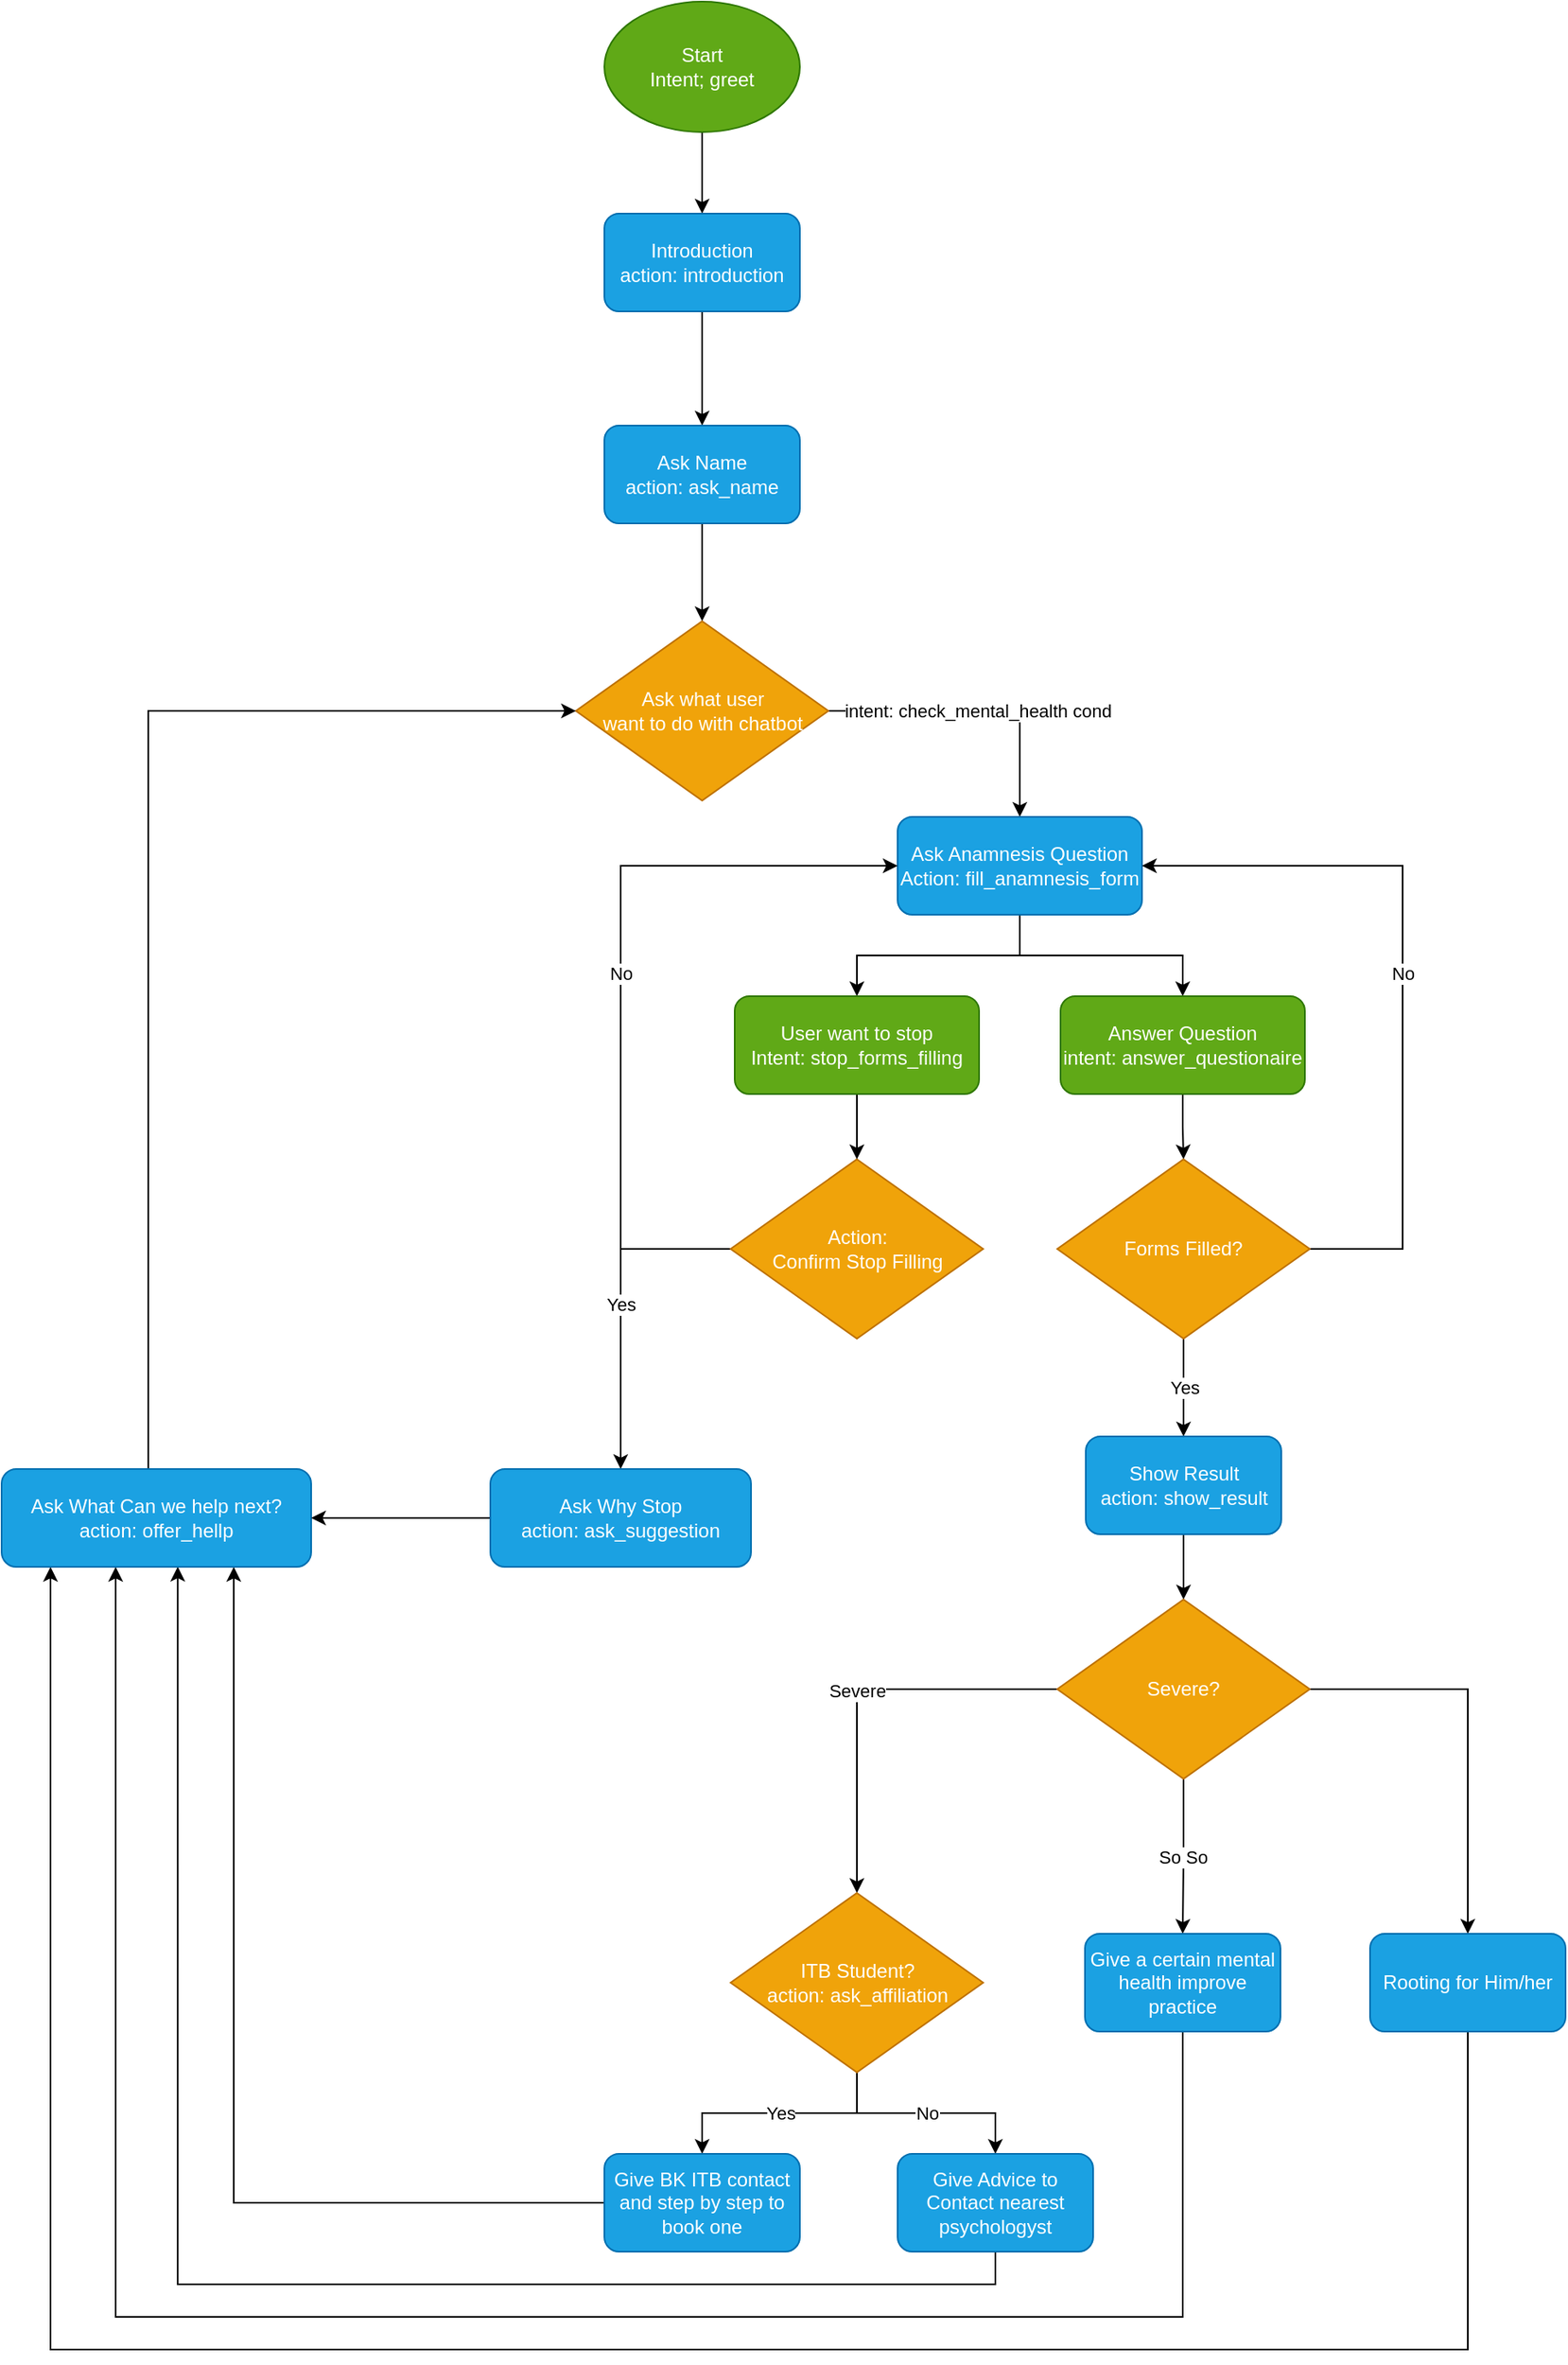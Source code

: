 <mxfile version="14.2.4" type="embed">
    <diagram id="IcBj577I0XZJINN3FHzE" name="Page-1">
        <mxGraphModel dx="1598" dy="1856" grid="1" gridSize="10" guides="1" tooltips="1" connect="1" arrows="1" fold="1" page="1" pageScale="1" pageWidth="850" pageHeight="1100" math="0" shadow="0">
            <root>
                <mxCell id="0"/>
                <mxCell id="1" parent="0"/>
                <mxCell id="19" style="edgeStyle=orthogonalEdgeStyle;rounded=0;orthogonalLoop=1;jettySize=auto;html=1;entryX=0.5;entryY=0;entryDx=0;entryDy=0;" parent="1" source="2" target="3" edge="1">
                    <mxGeometry relative="1" as="geometry"/>
                </mxCell>
                <mxCell id="2" value="Start&lt;br&gt;Intent; greet" style="ellipse;whiteSpace=wrap;html=1;fillColor=#60a917;strokeColor=#2D7600;fontColor=#ffffff;" parent="1" vertex="1">
                    <mxGeometry x="70" y="-100" width="120" height="80" as="geometry"/>
                </mxCell>
                <mxCell id="18" style="edgeStyle=orthogonalEdgeStyle;rounded=0;orthogonalLoop=1;jettySize=auto;html=1;entryX=0.5;entryY=0;entryDx=0;entryDy=0;exitX=0.5;exitY=1;exitDx=0;exitDy=0;" parent="1" source="50" target="5" edge="1">
                    <mxGeometry relative="1" as="geometry"/>
                </mxCell>
                <mxCell id="51" style="edgeStyle=orthogonalEdgeStyle;rounded=0;orthogonalLoop=1;jettySize=auto;html=1;entryX=0.5;entryY=0;entryDx=0;entryDy=0;" parent="1" source="3" target="50" edge="1">
                    <mxGeometry relative="1" as="geometry"/>
                </mxCell>
                <mxCell id="3" value="Introduction&lt;br&gt;action: introduction" style="rounded=1;whiteSpace=wrap;html=1;fillColor=#1ba1e2;strokeColor=#006EAF;fontColor=#ffffff;" parent="1" vertex="1">
                    <mxGeometry x="70" y="30" width="120" height="60" as="geometry"/>
                </mxCell>
                <mxCell id="6" value="intent: check_mental_health cond" style="edgeStyle=orthogonalEdgeStyle;rounded=0;orthogonalLoop=1;jettySize=auto;html=1;entryX=0.5;entryY=0;entryDx=0;entryDy=0;" parent="1" source="5" target="7" edge="1">
                    <mxGeometry relative="1" as="geometry">
                        <mxPoint x="320" y="410" as="targetPoint"/>
                    </mxGeometry>
                </mxCell>
                <mxCell id="5" value="Ask what user &lt;br&gt;want to do with chatbot" style="rhombus;whiteSpace=wrap;html=1;fillColor=#f0a30a;strokeColor=#BD7000;fontColor=#ffffff;" parent="1" vertex="1">
                    <mxGeometry x="52.5" y="280" width="155" height="110" as="geometry"/>
                </mxCell>
                <mxCell id="13" style="edgeStyle=orthogonalEdgeStyle;rounded=0;orthogonalLoop=1;jettySize=auto;html=1;" parent="1" source="7" target="8" edge="1">
                    <mxGeometry relative="1" as="geometry"/>
                </mxCell>
                <mxCell id="14" style="edgeStyle=orthogonalEdgeStyle;rounded=0;orthogonalLoop=1;jettySize=auto;html=1;entryX=0.5;entryY=0;entryDx=0;entryDy=0;" parent="1" source="7" target="12" edge="1">
                    <mxGeometry relative="1" as="geometry"/>
                </mxCell>
                <mxCell id="7" value="Ask Anamnesis Question&lt;br&gt;Action: fill_anamnesis_form" style="rounded=1;whiteSpace=wrap;html=1;fillColor=#1ba1e2;strokeColor=#006EAF;fontColor=#ffffff;" parent="1" vertex="1">
                    <mxGeometry x="250" y="400" width="150" height="60" as="geometry"/>
                </mxCell>
                <mxCell id="15" style="edgeStyle=orthogonalEdgeStyle;rounded=0;orthogonalLoop=1;jettySize=auto;html=1;" parent="1" source="8" target="9" edge="1">
                    <mxGeometry relative="1" as="geometry"/>
                </mxCell>
                <mxCell id="8" value="Answer Question&lt;br&gt;intent: answer_questionaire" style="rounded=1;whiteSpace=wrap;html=1;fillColor=#60a917;strokeColor=#2D7600;fontColor=#ffffff;" parent="1" vertex="1">
                    <mxGeometry x="350" y="510" width="150" height="60" as="geometry"/>
                </mxCell>
                <mxCell id="11" value="No" style="edgeStyle=orthogonalEdgeStyle;rounded=0;orthogonalLoop=1;jettySize=auto;html=1;entryX=1;entryY=0.5;entryDx=0;entryDy=0;exitX=1;exitY=0.5;exitDx=0;exitDy=0;" parent="1" source="9" target="7" edge="1">
                    <mxGeometry relative="1" as="geometry">
                        <mxPoint x="500" y="500" as="targetPoint"/>
                        <Array as="points">
                            <mxPoint x="560" y="665"/>
                            <mxPoint x="560" y="430"/>
                        </Array>
                    </mxGeometry>
                </mxCell>
                <mxCell id="21" value="Yes" style="edgeStyle=orthogonalEdgeStyle;rounded=0;orthogonalLoop=1;jettySize=auto;html=1;entryX=0.5;entryY=0;entryDx=0;entryDy=0;" parent="1" source="9" target="20" edge="1">
                    <mxGeometry relative="1" as="geometry"/>
                </mxCell>
                <mxCell id="9" value="Forms Filled?" style="rhombus;whiteSpace=wrap;html=1;fillColor=#f0a30a;strokeColor=#BD7000;fontColor=#ffffff;" parent="1" vertex="1">
                    <mxGeometry x="348" y="610" width="155" height="110" as="geometry"/>
                </mxCell>
                <mxCell id="16" value="No" style="edgeStyle=orthogonalEdgeStyle;rounded=0;orthogonalLoop=1;jettySize=auto;html=1;entryX=0;entryY=0.5;entryDx=0;entryDy=0;" parent="1" source="10" target="7" edge="1">
                    <mxGeometry relative="1" as="geometry">
                        <Array as="points">
                            <mxPoint x="80" y="665"/>
                            <mxPoint x="80" y="430"/>
                        </Array>
                    </mxGeometry>
                </mxCell>
                <mxCell id="40" value="Yes" style="edgeStyle=orthogonalEdgeStyle;rounded=0;orthogonalLoop=1;jettySize=auto;html=1;entryX=0.5;entryY=0;entryDx=0;entryDy=0;" parent="1" source="10" target="41" edge="1">
                    <mxGeometry relative="1" as="geometry">
                        <mxPoint x="160" y="820" as="targetPoint"/>
                        <Array as="points">
                            <mxPoint x="80" y="665"/>
                        </Array>
                    </mxGeometry>
                </mxCell>
                <mxCell id="10" value="Action:&lt;br&gt;Confirm Stop Filling" style="rhombus;whiteSpace=wrap;html=1;fillColor=#f0a30a;strokeColor=#BD7000;fontColor=#ffffff;" parent="1" vertex="1">
                    <mxGeometry x="147.5" y="610" width="155" height="110" as="geometry"/>
                </mxCell>
                <mxCell id="17" style="edgeStyle=orthogonalEdgeStyle;rounded=0;orthogonalLoop=1;jettySize=auto;html=1;entryX=0.5;entryY=0;entryDx=0;entryDy=0;" parent="1" source="12" target="10" edge="1">
                    <mxGeometry relative="1" as="geometry"/>
                </mxCell>
                <mxCell id="12" value="User want to stop&lt;br&gt;Intent: stop_forms_filling" style="rounded=1;whiteSpace=wrap;html=1;fillColor=#60a917;strokeColor=#2D7600;fontColor=#ffffff;" parent="1" vertex="1">
                    <mxGeometry x="150" y="510" width="150" height="60" as="geometry"/>
                </mxCell>
                <mxCell id="38" style="edgeStyle=orthogonalEdgeStyle;rounded=0;orthogonalLoop=1;jettySize=auto;html=1;entryX=0.5;entryY=0;entryDx=0;entryDy=0;" parent="1" source="20" target="24" edge="1">
                    <mxGeometry relative="1" as="geometry"/>
                </mxCell>
                <mxCell id="20" value="Show Result&lt;br&gt;action: show_result" style="rounded=1;whiteSpace=wrap;html=1;fillColor=#1ba1e2;strokeColor=#006EAF;fontColor=#ffffff;" parent="1" vertex="1">
                    <mxGeometry x="365.5" y="780" width="120" height="60" as="geometry"/>
                </mxCell>
                <mxCell id="30" value="Severe" style="edgeStyle=orthogonalEdgeStyle;rounded=0;orthogonalLoop=1;jettySize=auto;html=1;entryX=0.5;entryY=0;entryDx=0;entryDy=0;" parent="1" source="24" target="26" edge="1">
                    <mxGeometry relative="1" as="geometry"/>
                </mxCell>
                <mxCell id="35" value="So So" style="edgeStyle=orthogonalEdgeStyle;rounded=0;orthogonalLoop=1;jettySize=auto;html=1;entryX=0.5;entryY=0;entryDx=0;entryDy=0;" parent="1" source="24" target="31" edge="1">
                    <mxGeometry relative="1" as="geometry"/>
                </mxCell>
                <mxCell id="36" style="edgeStyle=orthogonalEdgeStyle;rounded=0;orthogonalLoop=1;jettySize=auto;html=1;entryX=0.5;entryY=0;entryDx=0;entryDy=0;" parent="1" source="24" target="37" edge="1">
                    <mxGeometry relative="1" as="geometry">
                        <mxPoint x="610" y="1080" as="targetPoint"/>
                    </mxGeometry>
                </mxCell>
                <mxCell id="24" value="Severe?" style="rhombus;whiteSpace=wrap;html=1;fillColor=#f0a30a;strokeColor=#BD7000;fontColor=#ffffff;" parent="1" vertex="1">
                    <mxGeometry x="348" y="880" width="155" height="110" as="geometry"/>
                </mxCell>
                <mxCell id="29" value="Yes" style="edgeStyle=orthogonalEdgeStyle;rounded=0;orthogonalLoop=1;jettySize=auto;html=1;entryX=0.5;entryY=0;entryDx=0;entryDy=0;" parent="1" source="26" target="28" edge="1">
                    <mxGeometry relative="1" as="geometry"/>
                </mxCell>
                <mxCell id="34" value="No" style="edgeStyle=orthogonalEdgeStyle;rounded=0;orthogonalLoop=1;jettySize=auto;html=1;" parent="1" source="26" target="33" edge="1">
                    <mxGeometry relative="1" as="geometry"/>
                </mxCell>
                <mxCell id="26" value="ITB Student?&lt;br&gt;action: ask_affiliation" style="rhombus;whiteSpace=wrap;html=1;fillColor=#f0a30a;strokeColor=#BD7000;fontColor=#ffffff;" parent="1" vertex="1">
                    <mxGeometry x="147.5" y="1060" width="155" height="110" as="geometry"/>
                </mxCell>
                <mxCell id="43" style="edgeStyle=orthogonalEdgeStyle;rounded=0;orthogonalLoop=1;jettySize=auto;html=1;entryX=0.75;entryY=1;entryDx=0;entryDy=0;" parent="1" source="28" target="39" edge="1">
                    <mxGeometry relative="1" as="geometry"/>
                </mxCell>
                <mxCell id="28" value="Give BK ITB contact and step by step to book one" style="rounded=1;whiteSpace=wrap;html=1;fillColor=#1ba1e2;strokeColor=#006EAF;fontColor=#ffffff;" parent="1" vertex="1">
                    <mxGeometry x="70" y="1220" width="120" height="60" as="geometry"/>
                </mxCell>
                <mxCell id="45" style="edgeStyle=orthogonalEdgeStyle;rounded=0;orthogonalLoop=1;jettySize=auto;html=1;" parent="1" source="31" target="39" edge="1">
                    <mxGeometry relative="1" as="geometry">
                        <Array as="points">
                            <mxPoint x="425" y="1320"/>
                            <mxPoint x="-230" y="1320"/>
                        </Array>
                    </mxGeometry>
                </mxCell>
                <mxCell id="31" value="Give a certain mental health improve practice" style="rounded=1;whiteSpace=wrap;html=1;fillColor=#1ba1e2;strokeColor=#006EAF;fontColor=#ffffff;" parent="1" vertex="1">
                    <mxGeometry x="365" y="1085" width="120" height="60" as="geometry"/>
                </mxCell>
                <mxCell id="44" style="edgeStyle=orthogonalEdgeStyle;rounded=0;orthogonalLoop=1;jettySize=auto;html=1;entryX=0.569;entryY=0.998;entryDx=0;entryDy=0;entryPerimeter=0;" parent="1" source="33" target="39" edge="1">
                    <mxGeometry relative="1" as="geometry">
                        <Array as="points">
                            <mxPoint x="310" y="1300"/>
                            <mxPoint x="-192" y="1300"/>
                        </Array>
                    </mxGeometry>
                </mxCell>
                <mxCell id="33" value="Give Advice to Contact nearest psychologyst" style="rounded=1;whiteSpace=wrap;html=1;fillColor=#1ba1e2;strokeColor=#006EAF;fontColor=#ffffff;" parent="1" vertex="1">
                    <mxGeometry x="250" y="1220" width="120" height="60" as="geometry"/>
                </mxCell>
                <mxCell id="46" style="edgeStyle=orthogonalEdgeStyle;rounded=0;orthogonalLoop=1;jettySize=auto;html=1;" parent="1" source="37" target="39" edge="1">
                    <mxGeometry relative="1" as="geometry">
                        <Array as="points">
                            <mxPoint x="600" y="1340"/>
                            <mxPoint x="-270" y="1340"/>
                        </Array>
                    </mxGeometry>
                </mxCell>
                <mxCell id="37" value="Rooting for Him/her" style="rounded=1;whiteSpace=wrap;html=1;fillColor=#1ba1e2;strokeColor=#006EAF;fontColor=#ffffff;" parent="1" vertex="1">
                    <mxGeometry x="540" y="1085" width="120" height="60" as="geometry"/>
                </mxCell>
                <mxCell id="49" style="edgeStyle=orthogonalEdgeStyle;rounded=0;orthogonalLoop=1;jettySize=auto;html=1;entryX=0;entryY=0.5;entryDx=0;entryDy=0;" parent="1" source="39" target="5" edge="1">
                    <mxGeometry relative="1" as="geometry">
                        <Array as="points">
                            <mxPoint x="-210" y="335"/>
                        </Array>
                    </mxGeometry>
                </mxCell>
                <mxCell id="39" value="Ask What Can we help next?&lt;br&gt;action: offer_hellp" style="rounded=1;whiteSpace=wrap;html=1;fillColor=#1ba1e2;strokeColor=#006EAF;fontColor=#ffffff;" parent="1" vertex="1">
                    <mxGeometry x="-300" y="800" width="190" height="60" as="geometry"/>
                </mxCell>
                <mxCell id="42" style="edgeStyle=orthogonalEdgeStyle;rounded=0;orthogonalLoop=1;jettySize=auto;html=1;entryX=1;entryY=0.5;entryDx=0;entryDy=0;" parent="1" source="41" target="39" edge="1">
                    <mxGeometry relative="1" as="geometry"/>
                </mxCell>
                <mxCell id="41" value="Ask Why Stop&lt;br&gt;action: ask_suggestion" style="rounded=1;whiteSpace=wrap;html=1;fillColor=#1ba1e2;strokeColor=#006EAF;fontColor=#ffffff;" parent="1" vertex="1">
                    <mxGeometry y="800" width="160" height="60" as="geometry"/>
                </mxCell>
                <mxCell id="50" value="Ask Name&lt;br&gt;action: ask_name" style="rounded=1;whiteSpace=wrap;html=1;fillColor=#1ba1e2;strokeColor=#006EAF;fontColor=#ffffff;" parent="1" vertex="1">
                    <mxGeometry x="70" y="160" width="120" height="60" as="geometry"/>
                </mxCell>
            </root>
        </mxGraphModel>
    </diagram>
</mxfile>